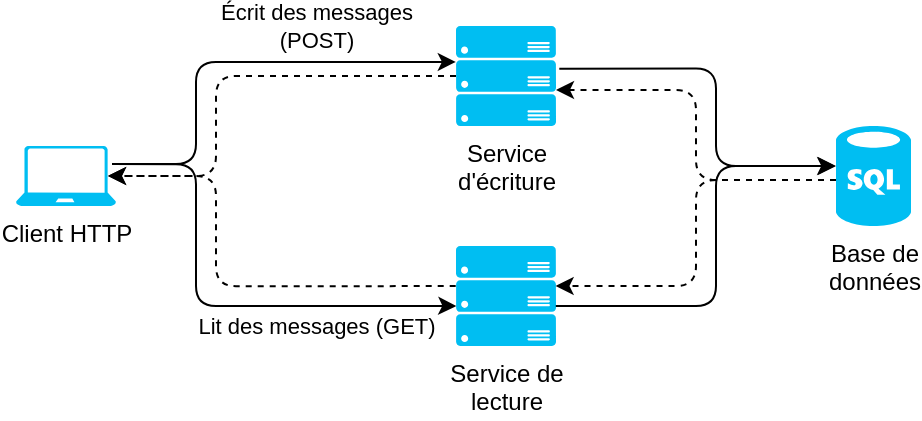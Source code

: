 <mxfile version="14.4.3" type="device"><diagram id="hgKMzffdjP7wMpuV3e5r" name="Page-1"><mxGraphModel dx="1425" dy="802" grid="1" gridSize="10" guides="1" tooltips="1" connect="1" arrows="1" fold="1" page="1" pageScale="1" pageWidth="850" pageHeight="1100" math="0" shadow="0"><root><mxCell id="0"/><mxCell id="1" parent="0"/><mxCell id="FD23MbmTOf5WjTjYxofJ-1" value="Client HTTP" style="verticalLabelPosition=bottom;html=1;verticalAlign=top;align=center;strokeColor=none;fillColor=#00BEF2;shape=mxgraph.azure.laptop;pointerEvents=1;" parent="1" vertex="1"><mxGeometry x="80" y="320" width="50" height="30" as="geometry"/></mxCell><mxCell id="FD23MbmTOf5WjTjYxofJ-2" value="" style="endArrow=classic;html=1;exitX=0.96;exitY=0.3;exitDx=0;exitDy=0;exitPerimeter=0;entryX=-0.002;entryY=0.359;entryDx=0;entryDy=0;entryPerimeter=0;edgeStyle=orthogonalEdgeStyle;" parent="1" source="FD23MbmTOf5WjTjYxofJ-1" target="FD23MbmTOf5WjTjYxofJ-7" edge="1"><mxGeometry width="50" height="50" relative="1" as="geometry"><mxPoint x="400" y="420" as="sourcePoint"/><mxPoint x="259" y="335" as="targetPoint"/><Array as="points"><mxPoint x="170" y="329"/><mxPoint x="170" y="278"/></Array></mxGeometry></mxCell><mxCell id="BVelakfelMz7CEoI4x5Y-1" value="Lit des messages (GET)" style="edgeLabel;html=1;align=center;verticalAlign=middle;resizable=0;points=[];" parent="FD23MbmTOf5WjTjYxofJ-2" vertex="1" connectable="0"><mxGeometry x="-0.155" relative="1" as="geometry"><mxPoint x="58.62" y="132.07" as="offset"/></mxGeometry></mxCell><mxCell id="BVelakfelMz7CEoI4x5Y-3" style="edgeStyle=orthogonalEdgeStyle;rounded=1;orthogonalLoop=1;jettySize=auto;html=1;exitX=0;exitY=0.5;exitDx=0;exitDy=0;exitPerimeter=0;entryX=0.92;entryY=0.5;entryDx=0;entryDy=0;entryPerimeter=0;dashed=1;" parent="1" source="FD23MbmTOf5WjTjYxofJ-7" target="FD23MbmTOf5WjTjYxofJ-1" edge="1"><mxGeometry relative="1" as="geometry"><Array as="points"><mxPoint x="180" y="285"/><mxPoint x="180" y="335"/></Array></mxGeometry></mxCell><mxCell id="FD23MbmTOf5WjTjYxofJ-7" value="Service&lt;br&gt;d'écriture" style="verticalLabelPosition=bottom;html=1;verticalAlign=top;align=center;strokeColor=none;fillColor=#00BEF2;shape=mxgraph.azure.server_rack;" parent="1" vertex="1"><mxGeometry x="300" y="260" width="50" height="50" as="geometry"/></mxCell><mxCell id="BVelakfelMz7CEoI4x5Y-15" value="Base de&lt;br&gt;données" style="verticalLabelPosition=bottom;html=1;verticalAlign=top;align=center;strokeColor=none;fillColor=#00BEF2;shape=mxgraph.azure.sql_database;shadow=0;sketch=0;" parent="1" vertex="1"><mxGeometry x="490" y="310" width="37.5" height="50" as="geometry"/></mxCell><mxCell id="BVelakfelMz7CEoI4x5Y-17" style="edgeStyle=orthogonalEdgeStyle;rounded=1;orthogonalLoop=1;jettySize=auto;html=1;exitX=1.033;exitY=0.427;exitDx=0;exitDy=0;exitPerimeter=0;entryX=-0.011;entryY=0.399;entryDx=0;entryDy=0;entryPerimeter=0;shadow=0;startArrow=none;startFill=0;endArrow=classic;endFill=1;" parent="1" source="FD23MbmTOf5WjTjYxofJ-7" target="BVelakfelMz7CEoI4x5Y-15" edge="1"><mxGeometry relative="1" as="geometry"><mxPoint x="350" y="330" as="sourcePoint"/><mxPoint x="470" y="330" as="targetPoint"/><Array as="points"><mxPoint x="430" y="281"/><mxPoint x="430" y="330"/></Array></mxGeometry></mxCell><mxCell id="BVelakfelMz7CEoI4x5Y-19" value="Service de&lt;br&gt;lecture" style="verticalLabelPosition=bottom;html=1;verticalAlign=top;align=center;strokeColor=none;fillColor=#00BEF2;shape=mxgraph.azure.server_rack;" parent="1" vertex="1"><mxGeometry x="300" y="370" width="50" height="50" as="geometry"/></mxCell><mxCell id="BVelakfelMz7CEoI4x5Y-20" value="" style="endArrow=classic;html=1;exitX=0.96;exitY=0.3;exitDx=0;exitDy=0;exitPerimeter=0;entryX=0.003;entryY=0.601;entryDx=0;entryDy=0;entryPerimeter=0;edgeStyle=orthogonalEdgeStyle;" parent="1" target="BVelakfelMz7CEoI4x5Y-19" edge="1"><mxGeometry width="50" height="50" relative="1" as="geometry"><mxPoint x="128.1" y="329.05" as="sourcePoint"/><mxPoint x="300" y="278" as="targetPoint"/><Array as="points"><mxPoint x="170" y="329"/><mxPoint x="170" y="400"/><mxPoint x="298" y="400"/></Array></mxGeometry></mxCell><mxCell id="BVelakfelMz7CEoI4x5Y-21" value="Écrit des messages&lt;br&gt;(POST)" style="edgeLabel;html=1;align=center;verticalAlign=middle;resizable=0;points=[];" parent="BVelakfelMz7CEoI4x5Y-20" vertex="1" connectable="0"><mxGeometry x="-0.155" relative="1" as="geometry"><mxPoint x="60" y="-129.93" as="offset"/></mxGeometry></mxCell><mxCell id="BVelakfelMz7CEoI4x5Y-22" style="edgeStyle=orthogonalEdgeStyle;rounded=1;orthogonalLoop=1;jettySize=auto;html=1;entryX=0.92;entryY=0.5;entryDx=0;entryDy=0;entryPerimeter=0;dashed=1;exitX=-0.003;exitY=0.401;exitDx=0;exitDy=0;exitPerimeter=0;" parent="1" source="BVelakfelMz7CEoI4x5Y-19" edge="1"><mxGeometry relative="1" as="geometry"><mxPoint x="300" y="395" as="sourcePoint"/><mxPoint x="126" y="335" as="targetPoint"/><Array as="points"><mxPoint x="180" y="390"/><mxPoint x="180" y="335"/></Array></mxGeometry></mxCell><mxCell id="BVelakfelMz7CEoI4x5Y-24" style="edgeStyle=orthogonalEdgeStyle;rounded=1;orthogonalLoop=1;jettySize=auto;html=1;exitX=0;exitY=0.5;exitDx=0;exitDy=0;exitPerimeter=0;shadow=0;startArrow=none;startFill=0;endArrow=classic;endFill=1;dashed=1;" parent="1" edge="1"><mxGeometry relative="1" as="geometry"><mxPoint x="490" y="337" as="sourcePoint"/><mxPoint x="350" y="292" as="targetPoint"/><Array as="points"><mxPoint x="420" y="337"/><mxPoint x="420" y="292"/></Array></mxGeometry></mxCell><mxCell id="BVelakfelMz7CEoI4x5Y-25" style="edgeStyle=orthogonalEdgeStyle;rounded=1;orthogonalLoop=1;jettySize=auto;html=1;shadow=0;startArrow=none;startFill=0;endArrow=classic;endFill=1;dashed=1;entryX=0.996;entryY=0.4;entryDx=0;entryDy=0;entryPerimeter=0;" parent="1" target="BVelakfelMz7CEoI4x5Y-19" edge="1"><mxGeometry relative="1" as="geometry"><mxPoint x="490" y="337" as="sourcePoint"/><mxPoint x="351" y="390" as="targetPoint"/><Array as="points"><mxPoint x="420" y="337"/><mxPoint x="420" y="390"/></Array></mxGeometry></mxCell><mxCell id="BVelakfelMz7CEoI4x5Y-26" style="edgeStyle=orthogonalEdgeStyle;rounded=1;orthogonalLoop=1;jettySize=auto;html=1;exitX=0.998;exitY=0.6;exitDx=0;exitDy=0;exitPerimeter=0;shadow=0;startArrow=none;startFill=0;endArrow=classic;endFill=1;" parent="1" source="BVelakfelMz7CEoI4x5Y-19" edge="1"><mxGeometry relative="1" as="geometry"><mxPoint x="361.65" y="291.35" as="sourcePoint"/><mxPoint x="490" y="330" as="targetPoint"/><Array as="points"><mxPoint x="430" y="400"/><mxPoint x="430" y="330"/></Array></mxGeometry></mxCell></root></mxGraphModel></diagram></mxfile>
